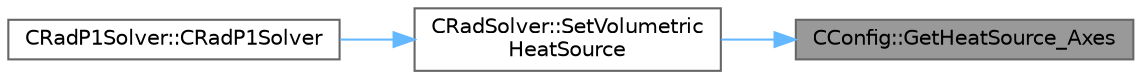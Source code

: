 digraph "CConfig::GetHeatSource_Axes"
{
 // LATEX_PDF_SIZE
  bgcolor="transparent";
  edge [fontname=Helvetica,fontsize=10,labelfontname=Helvetica,labelfontsize=10];
  node [fontname=Helvetica,fontsize=10,shape=box,height=0.2,width=0.4];
  rankdir="RL";
  Node1 [id="Node000001",label="CConfig::GetHeatSource_Axes",height=0.2,width=0.4,color="gray40", fillcolor="grey60", style="filled", fontcolor="black",tooltip="Get the radius of the ellipsoid that introduces a volumetric heat source."];
  Node1 -> Node2 [id="edge1_Node000001_Node000002",dir="back",color="steelblue1",style="solid",tooltip=" "];
  Node2 [id="Node000002",label="CRadSolver::SetVolumetric\lHeatSource",height=0.2,width=0.4,color="grey40", fillcolor="white", style="filled",URL="$classCRadSolver.html#aa3a4be300964d302d7c39a90f746e638",tooltip="Set the volumetric heat source."];
  Node2 -> Node3 [id="edge2_Node000002_Node000003",dir="back",color="steelblue1",style="solid",tooltip=" "];
  Node3 [id="Node000003",label="CRadP1Solver::CRadP1Solver",height=0.2,width=0.4,color="grey40", fillcolor="white", style="filled",URL="$classCRadP1Solver.html#ae423cf9af88b527eb54ebce86227d96a",tooltip=" "];
}
